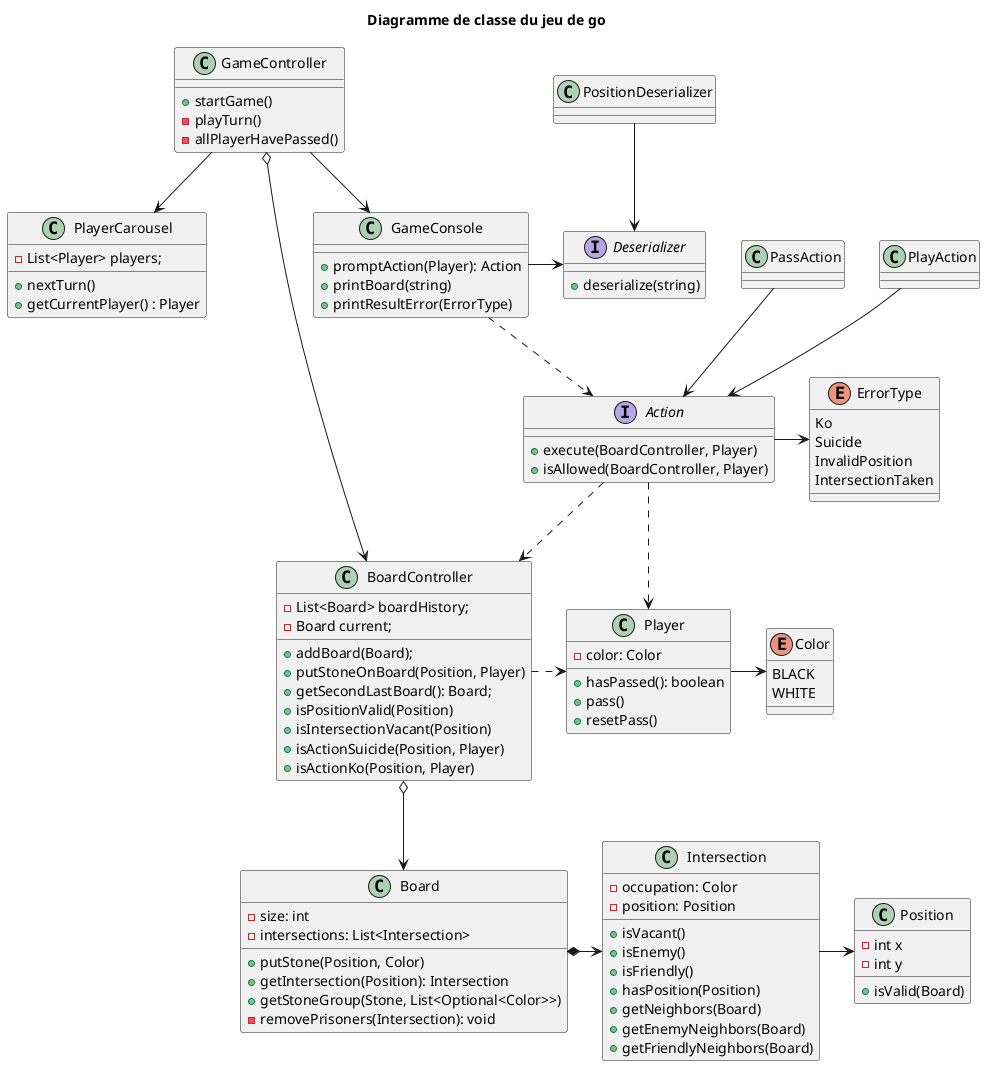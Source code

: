 @startuml

title Diagramme de classe du jeu de go

class GameController {
    + startGame()
    - playTurn()
    - allPlayerHavePassed()
}

class GameConsole {
    + promptAction(Player): Action
    + printBoard(string)
    + printResultError(ErrorType)
}

interface Deserializer {
    + deserialize(string)
}

interface Action {
    + execute(BoardController, Player)
    + isAllowed(BoardController, Player)
}

enum ErrorType {
    Ko
    Suicide
    InvalidPosition
    IntersectionTaken
}

class PlayerCarousel {
    - List<Player> players;
    + nextTurn()
    + getCurrentPlayer() : Player
}

class Player {
    - color: Color
    + hasPassed(): boolean
    + pass()
    + resetPass()
}

enum Color{
    BLACK
    WHITE
}

class Board {
    - size: int
    - intersections: List<Intersection>
    + putStone(Position, Color)
    + getIntersection(Position): Intersection
    + getStoneGroup(Stone, List<Optional<Color>>)
    - removePrisoners(Intersection): void
}

class BoardController {
    - List<Board> boardHistory;
    - Board current;
    + addBoard(Board);
    + putStoneOnBoard(Position, Player)
    + getSecondLastBoard(): Board;
    + isPositionValid(Position)
    + isIntersectionVacant(Position)
    + isActionSuicide(Position, Player)
    + isActionKo(Position, Player)
}

class Intersection {
    - occupation: Color
    - position: Position
    + isVacant()
    + isEnemy()
    + isFriendly()
    + hasPosition(Position)
    + getNeighbors(Board)
    + getEnemyNeighbors(Board)
    + getFriendlyNeighbors(Board)
}

class Position {
    - int x
    - int y
    + isValid(Board)
}

GameController o-> BoardController
GameController --> PlayerCarousel
GameController --> GameConsole

GameConsole -> Deserializer
GameConsole -.> Action

BoardController o--> Board
BoardController .> Player

Board *-> Intersection

Intersection -> Position

PositionDeserializer --> Deserializer

Action -.> BoardController
Action .> Player
Action -> ErrorType

PassAction --> Action
PlayAction --> Action

Player -> Color

@enduml